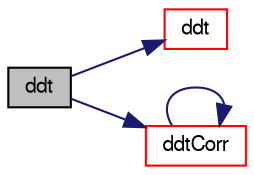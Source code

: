 digraph "ddt"
{
  bgcolor="transparent";
  edge [fontname="FreeSans",fontsize="10",labelfontname="FreeSans",labelfontsize="10"];
  node [fontname="FreeSans",fontsize="10",shape=record];
  rankdir="LR";
  Node6528 [label="ddt",height=0.2,width=0.4,color="black", fillcolor="grey75", style="filled", fontcolor="black"];
  Node6528 -> Node6529 [color="midnightblue",fontsize="10",style="solid",fontname="FreeSans"];
  Node6529 [label="ddt",height=0.2,width=0.4,color="red",URL="$a21134.html#a5dc871206ab86042756c8ccfdc5797ad"];
  Node6528 -> Node6831 [color="midnightblue",fontsize="10",style="solid",fontname="FreeSans"];
  Node6831 [label="ddtCorr",height=0.2,width=0.4,color="red",URL="$a21134.html#a62752eff998bc6e471deab75616e34d5"];
  Node6831 -> Node6831 [color="midnightblue",fontsize="10",style="solid",fontname="FreeSans"];
}
